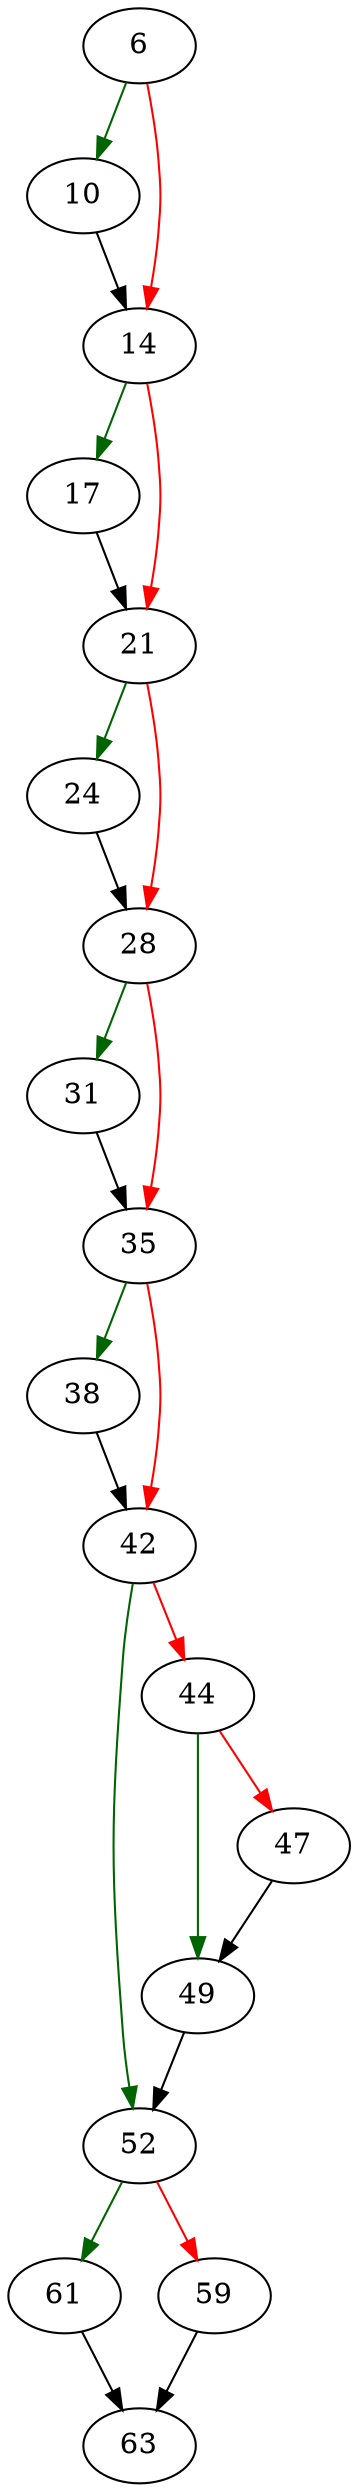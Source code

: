 strict digraph "write_counts" {
	// Node definitions.
	6 [entry=true];
	10;
	14;
	17;
	21;
	24;
	28;
	31;
	35;
	38;
	42;
	52;
	44;
	49;
	47;
	61;
	59;
	63;

	// Edge definitions.
	6 -> 10 [
		color=darkgreen
		cond=true
	];
	6 -> 14 [
		color=red
		cond=false
	];
	10 -> 14;
	14 -> 17 [
		color=darkgreen
		cond=true
	];
	14 -> 21 [
		color=red
		cond=false
	];
	17 -> 21;
	21 -> 24 [
		color=darkgreen
		cond=true
	];
	21 -> 28 [
		color=red
		cond=false
	];
	24 -> 28;
	28 -> 31 [
		color=darkgreen
		cond=true
	];
	28 -> 35 [
		color=red
		cond=false
	];
	31 -> 35;
	35 -> 38 [
		color=darkgreen
		cond=true
	];
	35 -> 42 [
		color=red
		cond=false
	];
	38 -> 42;
	42 -> 52 [
		color=darkgreen
		cond=true
	];
	42 -> 44 [
		color=red
		cond=false
	];
	52 -> 61 [
		color=darkgreen
		cond=true
	];
	52 -> 59 [
		color=red
		cond=false
	];
	44 -> 49 [
		color=darkgreen
		cond=true
	];
	44 -> 47 [
		color=red
		cond=false
	];
	49 -> 52;
	47 -> 49;
	61 -> 63;
	59 -> 63;
}